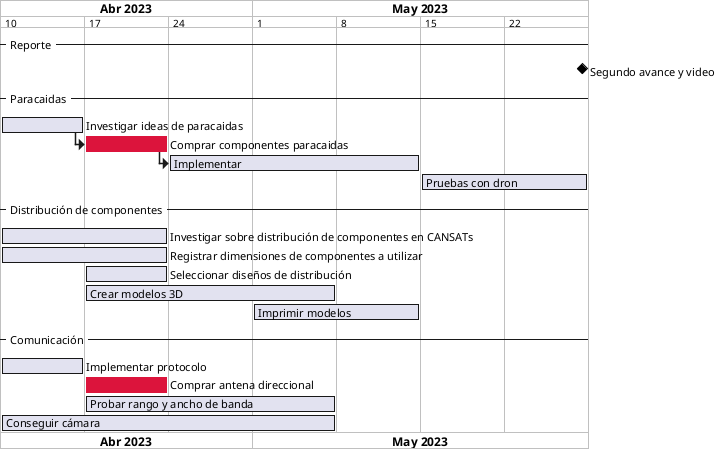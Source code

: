 @startgantt
Project starts 2023-04-10
language es
printscale weekly with calendar date zoom 3

-- Reporte --
[Segundo avance y video] happens at 2023-05-28

-- Paracaidas --
[Investigar ideas de paracaidas] starts at D+0 and lasts 1 week
[Comprar componentes paracaidas] starts at [Investigar ideas de paracaidas]'s end and lasts 1 week and is colored in crimson
[Implementar] starts at [Comprar componentes paracaidas]'s end and lasts 3 weeks
[Pruebas con dron] starts at 2023-05-15 and lasts 2 weeks

-- Distribución de componentes --
[Investigar sobre distribución de componentes en CANSATs] starts at D+0 and lasts 2 week
[Registrar dimensiones de componentes a utilizar] starts at D+0 and lasts 2 weeks
[Seleccionar diseños de distribución] starts at D+7 and lasts 1 week
[Crear modelos 3D] starts at D+7 and lasts 3 weeks
[Imprimir modelos] starts at D+21 and lasts 2 week

-- Comunicación --
[Implementar protocolo] starts at D+0 and lasts 1 week
[Comprar antena direccional] starts at D+7 and lasts 1 week and is colored in crimson
[Probar rango y ancho de banda] starts at D+7 and lasts 3 weeks
[Conseguir cámara] starts at D+0 and lasts 4 weeks
@enduml
